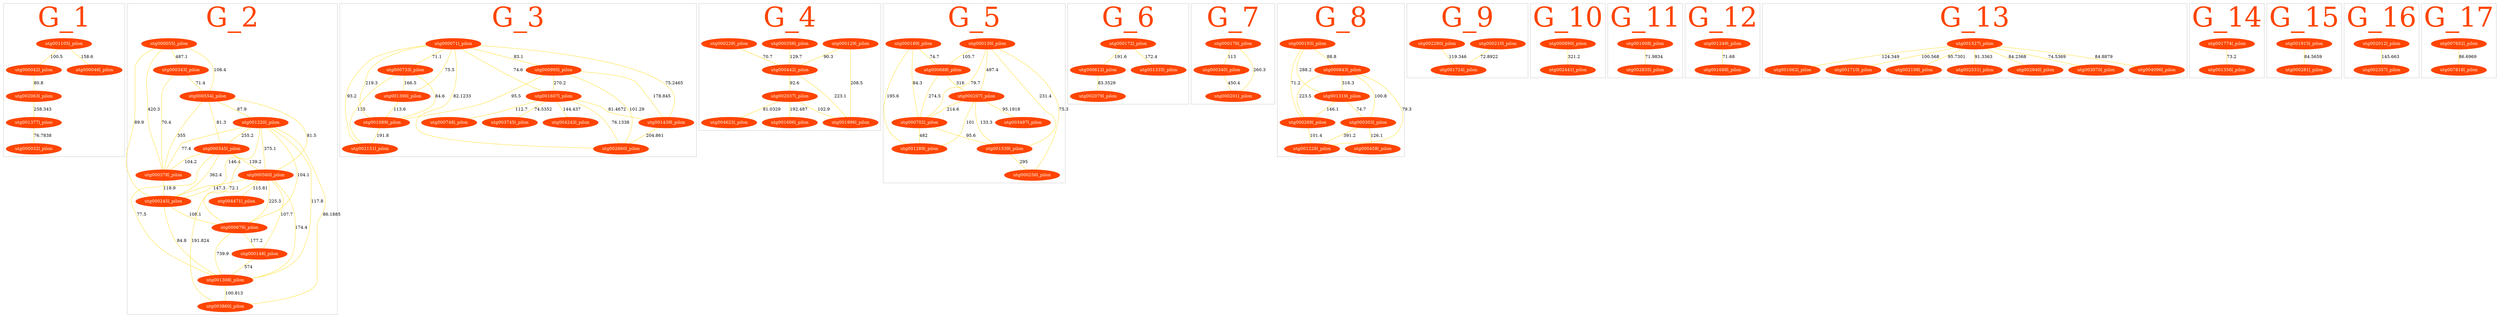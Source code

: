 /* Here are the raw subclusters of selected haplotigs */
graph	Graph_1 {
	subgraph cluster_0 {
	utg000042l_pilon -- utg002063l_pilon [color=gold, penwidth=1, arrowsize=1, label=80.8]; /* cluster 0 */
	utg001105l_pilon -- utg000042l_pilon [color=gold, penwidth=1, arrowsize=1, label=100.5]; /* cluster 0 */
	utg001105l_pilon -- utg000046l_pilon [color=gold, penwidth=1, arrowsize=1, label=158.6]; /* cluster 0 */
	utg001377l_pilon -- utg000032l_pilon [color=gold, penwidth=1, arrowsize=1, label=76.7838]; /* cluster 0 */
	utg002063l_pilon -- utg001377l_pilon [color=gold, penwidth=1, arrowsize=1, label=258.343]; /* cluster 0 */
	utg000032l_pilon [color=orangered, style=filled, fillcolor=orangered, fontcolor=white]; /* 2 : 40000001~60000000 */
	utg000042l_pilon [color=orangered, style=filled, fillcolor=orangered, fontcolor=white]; /* 2 : 40000001~60000000 */
	utg000046l_pilon [color=orangered, style=filled, fillcolor=orangered, fontcolor=white]; /* 2 : 40000001~60000000 */
	utg001105l_pilon [color=orangered, style=filled, fillcolor=orangered, fontcolor=white]; /* 2 : 40000001~60000000 */
	utg001377l_pilon [color=orangered, style=filled, fillcolor=orangered, fontcolor=white]; /* 2 : 40000001~60000000 */
	utg002063l_pilon [color=orangered, style=filled, fillcolor=orangered, fontcolor=white]; /* 2 : 40000001~60000000 */
	label="G_1";
	fontsize=90;
	fontcolor=orangered;
	color=gray;
	/* 6 contigs with total size of 6861725 bp */
	}
	subgraph cluster_1 {
	utg000055l_pilon -- utg000343l_pilon [color=gold, penwidth=1, arrowsize=1, label=487.1]; /* cluster 1 */
	utg000055l_pilon -- utg000378l_pilon [color=gold, penwidth=1, arrowsize=1, label=420.3]; /* cluster 1 */
	utg000148l_pilon -- utg001308l_pilon [color=gold, penwidth=1, arrowsize=1, label=574]; /* cluster 1 */
	utg000245l_pilon -- utg000055l_pilon [color=gold, penwidth=1, arrowsize=1, label=89.9]; /* cluster 1 */
	utg000245l_pilon -- utg000345l_pilon [color=gold, penwidth=1, arrowsize=1, label=362.4]; /* cluster 1 */
	utg000245l_pilon -- utg000676l_pilon [color=gold, penwidth=1, arrowsize=1, label=108.1]; /* cluster 1 */
	utg000245l_pilon -- utg001220l_pilon [color=gold, penwidth=1, arrowsize=1, label=146.4]; /* cluster 1 */
	utg000343l_pilon -- utg000554l_pilon [color=gold, penwidth=1, arrowsize=1, label=71.4]; /* cluster 1 */
	utg000345l_pilon -- utg000378l_pilon [color=gold, penwidth=1, arrowsize=1, label=104.2]; /* cluster 1 */
	utg000345l_pilon -- utg000554l_pilon [color=gold, penwidth=1, arrowsize=1, label=81.3]; /* cluster 1 */
	utg000345l_pilon -- utg000560l_pilon [color=gold, penwidth=1, arrowsize=1, label=139.2]; /* cluster 1 */
	utg000345l_pilon -- utg000676l_pilon [color=gold, penwidth=1, arrowsize=1, label=72.1]; /* cluster 1 */
	utg000378l_pilon -- utg000245l_pilon [color=gold, penwidth=1, arrowsize=1, label=118.9]; /* cluster 1 */
	utg000378l_pilon -- utg000343l_pilon [color=gold, penwidth=1, arrowsize=1, label=70.4]; /* cluster 1 */
	utg000378l_pilon -- utg001220l_pilon [color=gold, penwidth=1, arrowsize=1, label=77.4]; /* cluster 1 */
	utg000554l_pilon -- utg000055l_pilon [color=gold, penwidth=1, arrowsize=1, label=108.4]; /* cluster 1 */
	utg000554l_pilon -- utg000378l_pilon [color=gold, penwidth=1, arrowsize=1, label=355]; /* cluster 1 */
	utg000554l_pilon -- utg001220l_pilon [color=gold, penwidth=1, arrowsize=1, label=87.9]; /* cluster 1 */
	utg000560l_pilon -- utg000148l_pilon [color=gold, penwidth=1, arrowsize=1, label=107.7]; /* cluster 1 */
	utg000560l_pilon -- utg000245l_pilon [color=gold, penwidth=1, arrowsize=1, label=147.3]; /* cluster 1 */
	utg000560l_pilon -- utg000554l_pilon [color=gold, penwidth=1, arrowsize=1, label=81.5]; /* cluster 1 */
	utg000560l_pilon -- utg000676l_pilon [color=gold, penwidth=1, arrowsize=1, label=225.3]; /* cluster 1 */
	utg000560l_pilon -- utg001220l_pilon [color=gold, penwidth=1, arrowsize=1, label=375.1]; /* cluster 1 */
	utg000560l_pilon -- utg001308l_pilon [color=gold, penwidth=1, arrowsize=1, label=174.4]; /* cluster 1 */
	utg000560l_pilon -- utg003860l_pilon [color=gold, penwidth=1, arrowsize=1, label=191.824]; /* cluster 1 */
	utg000560l_pilon -- utg004471l_pilon [color=gold, penwidth=1, arrowsize=1, label=115.81]; /* cluster 1 */
	utg000676l_pilon -- utg000148l_pilon [color=gold, penwidth=1, arrowsize=1, label=177.2]; /* cluster 1 */
	utg001220l_pilon -- utg000345l_pilon [color=gold, penwidth=1, arrowsize=1, label=255.2]; /* cluster 1 */
	utg001220l_pilon -- utg000676l_pilon [color=gold, penwidth=1, arrowsize=1, label=104.1]; /* cluster 1 */
	utg001220l_pilon -- utg003860l_pilon [color=gold, penwidth=1, arrowsize=1, label=86.1885]; /* cluster 1 */
	utg001308l_pilon -- utg000245l_pilon [color=gold, penwidth=1, arrowsize=1, label=84.8]; /* cluster 1 */
	utg001308l_pilon -- utg000345l_pilon [color=gold, penwidth=1, arrowsize=1, label=77.5]; /* cluster 1 */
	utg001308l_pilon -- utg000676l_pilon [color=gold, penwidth=1, arrowsize=1, label=739.9]; /* cluster 1 */
	utg001308l_pilon -- utg001220l_pilon [color=gold, penwidth=1, arrowsize=1, label=117.8]; /* cluster 1 */
	utg001308l_pilon -- utg003860l_pilon [color=gold, penwidth=1, arrowsize=1, label=100.813]; /* cluster 1 */
	utg000055l_pilon [color=orangered, style=filled, fillcolor=orangered, fontcolor=white]; /* 2 : 40000001~60000000 */
	utg000148l_pilon [color=orangered, style=filled, fillcolor=orangered, fontcolor=white]; /* 1 : 20000001~40000000 */
	utg000245l_pilon [color=orangered, style=filled, fillcolor=orangered, fontcolor=white]; /* 1 : 20000001~40000000 */
	utg000343l_pilon [color=orangered, style=filled, fillcolor=orangered, fontcolor=white]; /* 2 : 40000001~60000000 */
	utg000345l_pilon [color=orangered, style=filled, fillcolor=orangered, fontcolor=white]; /* 1 : 20000001~40000000 */
	utg000378l_pilon [color=orangered, style=filled, fillcolor=orangered, fontcolor=white]; /* 2 : 40000001~60000000 */
	utg000554l_pilon [color=orangered, style=filled, fillcolor=orangered, fontcolor=white]; /* 2 : 40000001~60000000 */
	utg000560l_pilon [color=orangered, style=filled, fillcolor=orangered, fontcolor=white]; /* 1 : 20000001~40000000 */
	utg000676l_pilon [color=orangered, style=filled, fillcolor=orangered, fontcolor=white]; /* 1 : 20000001~40000000 */
	utg001220l_pilon [color=orangered, style=filled, fillcolor=orangered, fontcolor=white]; /* 1 : 20000001~40000000 */
	utg001308l_pilon [color=orangered, style=filled, fillcolor=orangered, fontcolor=white]; /* 1 : 20000001~40000000 */
	utg003860l_pilon [color=orangered, style=filled, fillcolor=orangered, fontcolor=white]; /* 1 : 20000001~40000000 */
	utg004471l_pilon [color=orangered, style=filled, fillcolor=orangered, fontcolor=white]; /* 1 : 20000001~40000000 */
	label="G_2";
	fontsize=90;
	fontcolor=orangered;
	color=gray;
	/* 13 contigs with total size of 37360874 bp */
	}
	subgraph cluster_2 {
	utg000071l_pilon -- utg000733l_pilon [color=gold, penwidth=1, arrowsize=1, label=71.1]; /* cluster 2 */
	utg000071l_pilon -- utg000995l_pilon [color=gold, penwidth=1, arrowsize=1, label=83.1]; /* cluster 2 */
	utg000071l_pilon -- utg001390l_pilon [color=gold, penwidth=1, arrowsize=1, label=75.5]; /* cluster 2 */
	utg000071l_pilon -- utg001439l_pilon [color=gold, penwidth=1, arrowsize=1, label=75.2465]; /* cluster 2 */
	utg000071l_pilon -- utg002151l_pilon [color=gold, penwidth=1, arrowsize=1, label=93.2]; /* cluster 2 */
	utg000733l_pilon -- utg001089l_pilon [color=gold, penwidth=1, arrowsize=1, label=84.6]; /* cluster 2 */
	utg000733l_pilon -- utg001390l_pilon [color=gold, penwidth=1, arrowsize=1, label=166.5]; /* cluster 2 */
	utg000995l_pilon -- utg001089l_pilon [color=gold, penwidth=1, arrowsize=1, label=95.5]; /* cluster 2 */
	utg000995l_pilon -- utg001439l_pilon [color=gold, penwidth=1, arrowsize=1, label=178.845]; /* cluster 2 */
	utg000995l_pilon -- utg001607l_pilon [color=gold, penwidth=1, arrowsize=1, label=270.2]; /* cluster 2 */
	utg000995l_pilon -- utg002660l_pilon [color=gold, penwidth=1, arrowsize=1, label=101.29]; /* cluster 2 */
	utg001089l_pilon -- utg000071l_pilon [color=gold, penwidth=1, arrowsize=1, label=219.3]; /* cluster 2 */
	utg001089l_pilon -- utg002151l_pilon [color=gold, penwidth=1, arrowsize=1, label=191.8]; /* cluster 2 */
	utg001390l_pilon -- utg001089l_pilon [color=gold, penwidth=1, arrowsize=1, label=113.6]; /* cluster 2 */
	utg001439l_pilon -- utg002660l_pilon [color=gold, penwidth=1, arrowsize=1, label=204.861]; /* cluster 2 */
	utg001607l_pilon -- utg000071l_pilon [color=gold, penwidth=1, arrowsize=1, label=74.6]; /* cluster 2 */
	utg001607l_pilon -- utg000748l_pilon [color=gold, penwidth=1, arrowsize=1, label=112.7]; /* cluster 2 */
	utg001607l_pilon -- utg001439l_pilon [color=gold, penwidth=1, arrowsize=1, label=81.4672]; /* cluster 2 */
	utg001607l_pilon -- utg002660l_pilon [color=gold, penwidth=1, arrowsize=1, label=76.1338]; /* cluster 2 */
	utg001607l_pilon -- utg003745l_pilon [color=gold, penwidth=1, arrowsize=1, label=74.5352]; /* cluster 2 */
	utg001607l_pilon -- utg004243l_pilon [color=gold, penwidth=1, arrowsize=1, label=144.437]; /* cluster 2 */
	utg002151l_pilon -- utg000733l_pilon [color=gold, penwidth=1, arrowsize=1, label=135]; /* cluster 2 */
	utg002660l_pilon -- utg000071l_pilon [color=gold, penwidth=1, arrowsize=1, label=82.1233]; /* cluster 2 */
	utg000071l_pilon [color=orangered, style=filled, fillcolor=orangered, fontcolor=white]; /* 2 : 40000001~60000000 */
	utg000733l_pilon [color=orangered, style=filled, fillcolor=orangered, fontcolor=white]; /* 2 : 40000001~60000000 */
	utg000748l_pilon [color=orangered, style=filled, fillcolor=orangered, fontcolor=white]; /* 2 : 40000001~60000000 */
	utg000995l_pilon [color=orangered, style=filled, fillcolor=orangered, fontcolor=white]; /* 2 : 40000001~60000000 */
	utg001089l_pilon [color=orangered, style=filled, fillcolor=orangered, fontcolor=white]; /* 2 : 40000001~60000000 */
	utg001390l_pilon [color=orangered, style=filled, fillcolor=orangered, fontcolor=white]; /* 2 : 40000001~60000000 */
	utg001439l_pilon [color=orangered, style=filled, fillcolor=orangered, fontcolor=white]; /* 2 : 40000001~60000000 */
	utg001607l_pilon [color=orangered, style=filled, fillcolor=orangered, fontcolor=white]; /* 2 : 40000001~60000000 */
	utg002151l_pilon [color=orangered, style=filled, fillcolor=orangered, fontcolor=white]; /* 2 : 40000001~60000000 */
	utg002660l_pilon [color=orangered, style=filled, fillcolor=orangered, fontcolor=white]; /* 2 : 40000001~60000000 */
	utg003745l_pilon [color=orangered, style=filled, fillcolor=orangered, fontcolor=white]; /* 2 : 40000001~60000000 */
	utg004243l_pilon [color=orangered, style=filled, fillcolor=orangered, fontcolor=white]; /* 2 : 40000001~60000000 */
	label="G_3";
	fontsize=90;
	fontcolor=orangered;
	color=gray;
	/* 12 contigs with total size of 12032188 bp */
	}
	subgraph cluster_3 {
	utg000129l_pilon -- utg000442l_pilon [color=gold, penwidth=1, arrowsize=1, label=90.3]; /* cluster 3 */
	utg000129l_pilon -- utg001996l_pilon [color=gold, penwidth=1, arrowsize=1, label=208.5]; /* cluster 3 */
	utg000229l_pilon -- utg000442l_pilon [color=gold, penwidth=1, arrowsize=1, label=70.7]; /* cluster 3 */
	utg000356l_pilon -- utg000442l_pilon [color=gold, penwidth=1, arrowsize=1, label=129.7]; /* cluster 3 */
	utg000442l_pilon -- utg002037l_pilon [color=gold, penwidth=1, arrowsize=1, label=92.6]; /* cluster 3 */
	utg001996l_pilon -- utg000442l_pilon [color=gold, penwidth=1, arrowsize=1, label=223.1]; /* cluster 3 */
	utg002037l_pilon -- utg001606l_pilon [color=gold, penwidth=1, arrowsize=1, label=192.487]; /* cluster 3 */
	utg002037l_pilon -- utg001996l_pilon [color=gold, penwidth=1, arrowsize=1, label=102.9]; /* cluster 3 */
	utg002037l_pilon -- utg004623l_pilon [color=gold, penwidth=1, arrowsize=1, label=81.0329]; /* cluster 3 */
	utg000129l_pilon [color=orangered, style=filled, fillcolor=orangered, fontcolor=white]; /* 0 : 1~20000000 */
	utg000229l_pilon [color=orangered, style=filled, fillcolor=orangered, fontcolor=white]; /* 0 : 1~20000000 */
	utg000356l_pilon [color=orangered, style=filled, fillcolor=orangered, fontcolor=white]; /* 0 : 1~20000000 */
	utg000442l_pilon [color=orangered, style=filled, fillcolor=orangered, fontcolor=white]; /* 0 : 1~20000000 */
	utg001606l_pilon [color=orangered, style=filled, fillcolor=orangered, fontcolor=white]; /* 0 : 1~20000000 */
	utg001996l_pilon [color=orangered, style=filled, fillcolor=orangered, fontcolor=white]; /* 0 : 1~20000000 */
	utg002037l_pilon [color=orangered, style=filled, fillcolor=orangered, fontcolor=white]; /* 0 : 1~20000000 */
	utg004623l_pilon [color=orangered, style=filled, fillcolor=orangered, fontcolor=white]; /* 0 : 1~20000000 */
	label="G_4";
	fontsize=90;
	fontcolor=orangered;
	color=gray;
	/* 8 contigs with total size of 12112299 bp */
	}
	subgraph cluster_4 {
	utg000130l_pilon -- utg000688l_pilon [color=gold, penwidth=1, arrowsize=1, label=105.7]; /* cluster 4 */
	utg000130l_pilon -- utg001539l_pilon [color=gold, penwidth=1, arrowsize=1, label=231.4]; /* cluster 4 */
	utg000189l_pilon -- utg000688l_pilon [color=gold, penwidth=1, arrowsize=1, label=74.7]; /* cluster 4 */
	utg000189l_pilon -- utg000702l_pilon [color=gold, penwidth=1, arrowsize=1, label=84.3]; /* cluster 4 */
	utg000189l_pilon -- utg001289l_pilon [color=gold, penwidth=1, arrowsize=1, label=195.6]; /* cluster 4 */
	utg000207l_pilon -- utg000130l_pilon [color=gold, penwidth=1, arrowsize=1, label=497.4]; /* cluster 4 */
	utg000207l_pilon -- utg000702l_pilon [color=gold, penwidth=1, arrowsize=1, label=214.6]; /* cluster 4 */
	utg000207l_pilon -- utg001289l_pilon [color=gold, penwidth=1, arrowsize=1, label=101]; /* cluster 4 */
	utg000207l_pilon -- utg003497l_pilon [color=gold, penwidth=1, arrowsize=1, label=95.1918]; /* cluster 4 */
	utg000256l_pilon -- utg000130l_pilon [color=gold, penwidth=1, arrowsize=1, label=75.3]; /* cluster 4 */
	utg000688l_pilon -- utg000207l_pilon [color=gold, penwidth=1, arrowsize=1, label=316]; /* cluster 4 */
	utg000702l_pilon -- utg000130l_pilon [color=gold, penwidth=1, arrowsize=1, label=79.7]; /* cluster 4 */
	utg000702l_pilon -- utg000688l_pilon [color=gold, penwidth=1, arrowsize=1, label=274.5]; /* cluster 4 */
	utg000702l_pilon -- utg001289l_pilon [color=gold, penwidth=1, arrowsize=1, label=482]; /* cluster 4 */
	utg000702l_pilon -- utg001539l_pilon [color=gold, penwidth=1, arrowsize=1, label=95.6]; /* cluster 4 */
	utg001539l_pilon -- utg000207l_pilon [color=gold, penwidth=1, arrowsize=1, label=133.3]; /* cluster 4 */
	utg001539l_pilon -- utg000256l_pilon [color=gold, penwidth=1, arrowsize=1, label=295]; /* cluster 4 */
	utg000130l_pilon [color=orangered, style=filled, fillcolor=orangered, fontcolor=white]; /* 2 : 40000001~60000000 */
	utg000189l_pilon [color=orangered, style=filled, fillcolor=orangered, fontcolor=white]; /* 1 : 20000001~40000000 */
	utg000207l_pilon [color=orangered, style=filled, fillcolor=orangered, fontcolor=white]; /* 2 : 40000001~60000000 */
	utg000256l_pilon [color=orangered, style=filled, fillcolor=orangered, fontcolor=white]; /* 2 : 40000001~60000000 */
	utg000688l_pilon [color=orangered, style=filled, fillcolor=orangered, fontcolor=white]; /* 1 : 20000001~40000000 */
	utg000702l_pilon [color=orangered, style=filled, fillcolor=orangered, fontcolor=white]; /* 1 : 20000001~40000000 */
	utg001289l_pilon [color=orangered, style=filled, fillcolor=orangered, fontcolor=white]; /* 1 : 20000001~40000000 */
	utg001539l_pilon [color=orangered, style=filled, fillcolor=orangered, fontcolor=white]; /* 2 : 40000001~60000000 */
	utg003497l_pilon [color=orangered, style=filled, fillcolor=orangered, fontcolor=white]; /* 1 : 20000001~40000000 */
	label="G_5";
	fontsize=90;
	fontcolor=orangered;
	color=gray;
	/* 9 contigs with total size of 21956612 bp */
	}
	subgraph cluster_5 {
	utg000172l_pilon -- utg000612l_pilon [color=gold, penwidth=1, arrowsize=1, label=191.6]; /* cluster 5 */
	utg000172l_pilon -- utg001335l_pilon [color=gold, penwidth=1, arrowsize=1, label=172.4]; /* cluster 5 */
	utg000612l_pilon -- utg002079l_pilon [color=gold, penwidth=1, arrowsize=1, label=83.3529]; /* cluster 5 */
	utg000172l_pilon [color=orangered, style=filled, fillcolor=orangered, fontcolor=white]; /* 2 : 40000001~60000000 */
	utg000612l_pilon [color=orangered, style=filled, fillcolor=orangered, fontcolor=white]; /* 2 : 40000001~60000000 */
	utg001335l_pilon [color=orangered, style=filled, fillcolor=orangered, fontcolor=white]; /* 2 : 40000001~60000000 */
	utg002079l_pilon [color=orangered, style=filled, fillcolor=orangered, fontcolor=white]; /* 2 : 40000001~60000000 */
	label="G_6";
	fontsize=90;
	fontcolor=orangered;
	color=gray;
	/* 4 contigs with total size of 8916342 bp */
	}
	subgraph cluster_6 {
	utg000176l_pilon -- utg000340l_pilon [color=gold, penwidth=1, arrowsize=1, label=113]; /* cluster 6 */
	utg000201l_pilon -- utg000176l_pilon [color=gold, penwidth=1, arrowsize=1, label=260.3]; /* cluster 6 */
	utg000340l_pilon -- utg000201l_pilon [color=gold, penwidth=1, arrowsize=1, label=450.4]; /* cluster 6 */
	utg000176l_pilon [color=orangered, style=filled, fillcolor=orangered, fontcolor=white]; /* 1 : 20000001~40000000 */
	utg000201l_pilon [color=orangered, style=filled, fillcolor=orangered, fontcolor=white]; /* 1 : 20000001~40000000 */
	utg000340l_pilon [color=orangered, style=filled, fillcolor=orangered, fontcolor=white]; /* 1 : 20000001~40000000 */
	label="G_7";
	fontsize=90;
	fontcolor=orangered;
	color=gray;
	/* 3 contigs with total size of 11511228 bp */
	}
	subgraph cluster_7 {
	utg000193l_pilon -- utg000843l_pilon [color=gold, penwidth=1, arrowsize=1, label=88.8]; /* cluster 7 */
	utg000269l_pilon -- utg000193l_pilon [color=gold, penwidth=1, arrowsize=1, label=71.2]; /* cluster 7 */
	utg000269l_pilon -- utg000843l_pilon [color=gold, penwidth=1, arrowsize=1, label=223.5]; /* cluster 7 */
	utg000269l_pilon -- utg001228l_pilon [color=gold, penwidth=1, arrowsize=1, label=101.4]; /* cluster 7 */
	utg000303l_pilon -- utg000458l_pilon [color=gold, penwidth=1, arrowsize=1, label=126.1]; /* cluster 7 */
	utg000303l_pilon -- utg000843l_pilon [color=gold, penwidth=1, arrowsize=1, label=100.8]; /* cluster 7 */
	utg000303l_pilon -- utg001228l_pilon [color=gold, penwidth=1, arrowsize=1, label=391.2]; /* cluster 7 */
	utg000843l_pilon -- utg001319l_pilon [color=gold, penwidth=1, arrowsize=1, label=316.3]; /* cluster 7 */
	utg001228l_pilon -- utg000843l_pilon [color=gold, penwidth=1, arrowsize=1, label=79.3]; /* cluster 7 */
	utg001319l_pilon -- utg000193l_pilon [color=gold, penwidth=1, arrowsize=1, label=288.2]; /* cluster 7 */
	utg001319l_pilon -- utg000269l_pilon [color=gold, penwidth=1, arrowsize=1, label=146.1]; /* cluster 7 */
	utg001319l_pilon -- utg000303l_pilon [color=gold, penwidth=1, arrowsize=1, label=74.7]; /* cluster 7 */
	utg000193l_pilon [color=orangered, style=filled, fillcolor=orangered, fontcolor=white]; /* 2 : 40000001~60000000 */
	utg000269l_pilon [color=orangered, style=filled, fillcolor=orangered, fontcolor=white]; /* 2 : 40000001~60000000 */
	utg000303l_pilon [color=orangered, style=filled, fillcolor=orangered, fontcolor=white]; /* 1 : 20000001~40000000 */
	utg000458l_pilon [color=orangered, style=filled, fillcolor=orangered, fontcolor=white]; /* 1 : 20000001~40000000 */
	utg000843l_pilon [color=orangered, style=filled, fillcolor=orangered, fontcolor=white]; /* 2 : 40000001~60000000 */
	utg001228l_pilon [color=orangered, style=filled, fillcolor=orangered, fontcolor=white]; /* 1 : 20000001~40000000 */
	utg001319l_pilon [color=orangered, style=filled, fillcolor=orangered, fontcolor=white]; /* 2 : 40000001~60000000 */
	label="G_8";
	fontsize=90;
	fontcolor=orangered;
	color=gray;
	/* 7 contigs with total size of 16659495 bp */
	}
	subgraph cluster_8 {
	utg000210l_pilon -- utg001724l_pilon [color=gold, penwidth=1, arrowsize=1, label=72.8922]; /* cluster 8 */
	utg002280l_pilon -- utg001724l_pilon [color=gold, penwidth=1, arrowsize=1, label=119.346]; /* cluster 8 */
	utg000210l_pilon [color=orangered, style=filled, fillcolor=orangered, fontcolor=white]; /* 3 : 60000001~80000000 */
	utg001724l_pilon [color=orangered, style=filled, fillcolor=orangered, fontcolor=white]; /* 3 : 60000001~80000000 */
	utg002280l_pilon [color=orangered, style=filled, fillcolor=orangered, fontcolor=white]; /* 3 : 60000001~80000000 */
	label="G_9";
	fontsize=90;
	fontcolor=orangered;
	color=gray;
	/* 3 contigs with total size of 2245928 bp */
	}
	subgraph cluster_9 {
	utg000890l_pilon -- utg002441l_pilon [color=gold, penwidth=1, arrowsize=1, label=321.2]; /* cluster 9 */
	utg000890l_pilon [color=orangered, style=filled, fillcolor=orangered, fontcolor=white]; /* 0 : 1~20000000 */
	utg002441l_pilon [color=orangered, style=filled, fillcolor=orangered, fontcolor=white]; /* 0 : 1~20000000 */
	label="G_10";
	fontsize=90;
	fontcolor=orangered;
	color=gray;
	/* 2 contigs with total size of 1610426 bp */
	}
	subgraph cluster_10 {
	utg001008l_pilon -- utg002835l_pilon [color=gold, penwidth=1, arrowsize=1, label=71.9834]; /* cluster 10 */
	utg001008l_pilon [color=orangered, style=filled, fillcolor=orangered, fontcolor=white]; /* 3 : 60000001~80000000 */
	utg002835l_pilon [color=orangered, style=filled, fillcolor=orangered, fontcolor=white]; /* 3 : 60000001~80000000 */
	label="G_11";
	fontsize=90;
	fontcolor=orangered;
	color=gray;
	/* 2 contigs with total size of 1734859 bp */
	}
	subgraph cluster_11 {
	utg001249l_pilon -- utg001688l_pilon [color=gold, penwidth=1, arrowsize=1, label=71.68]; /* cluster 11 */
	utg001249l_pilon [color=orangered, style=filled, fillcolor=orangered, fontcolor=white]; /* 3 : 60000001~80000000 */
	utg001688l_pilon [color=orangered, style=filled, fillcolor=orangered, fontcolor=white]; /* 2 : 40000001~60000000 */
	label="G_12";
	fontsize=90;
	fontcolor=orangered;
	color=gray;
	/* 2 contigs with total size of 904018 bp */
	}
	subgraph cluster_12 {
	utg001527l_pilon -- utg001662l_pilon [color=gold, penwidth=1, arrowsize=1, label=124.349]; /* cluster 12 */
	utg001527l_pilon -- utg001710l_pilon [color=gold, penwidth=1, arrowsize=1, label=100.568]; /* cluster 12 */
	utg001527l_pilon -- utg002198l_pilon [color=gold, penwidth=1, arrowsize=1, label=95.7301]; /* cluster 12 */
	utg001527l_pilon -- utg002531l_pilon [color=gold, penwidth=1, arrowsize=1, label=91.3363]; /* cluster 12 */
	utg001527l_pilon -- utg002940l_pilon [color=gold, penwidth=1, arrowsize=1, label=84.2368]; /* cluster 12 */
	utg001527l_pilon -- utg003070l_pilon [color=gold, penwidth=1, arrowsize=1, label=74.5369]; /* cluster 12 */
	utg001527l_pilon -- utg004096l_pilon [color=gold, penwidth=1, arrowsize=1, label=84.8879]; /* cluster 12 */
	utg001527l_pilon [color=orangered, style=filled, fillcolor=orangered, fontcolor=white]; /* 1 : 20000001~40000000 */
	utg001662l_pilon [color=orangered, style=filled, fillcolor=orangered, fontcolor=white]; /* 1 : 20000001~40000000 */
	utg001710l_pilon [color=orangered, style=filled, fillcolor=orangered, fontcolor=white]; /* 1 : 20000001~40000000 */
	utg002198l_pilon [color=orangered, style=filled, fillcolor=orangered, fontcolor=white]; /* 1 : 20000001~40000000 */
	utg002531l_pilon [color=orangered, style=filled, fillcolor=orangered, fontcolor=white]; /* 1 : 20000001~40000000 */
	utg002940l_pilon [color=orangered, style=filled, fillcolor=orangered, fontcolor=white]; /* 1 : 20000001~40000000 */
	utg003070l_pilon [color=orangered, style=filled, fillcolor=orangered, fontcolor=white]; /* 1 : 20000001~40000000 */
	utg004096l_pilon [color=orangered, style=filled, fillcolor=orangered, fontcolor=white]; /* 1 : 20000001~40000000 */
	label="G_13";
	fontsize=90;
	fontcolor=orangered;
	color=gray;
	/* 8 contigs with total size of 1507608 bp */
	}
	subgraph cluster_13 {
	utg001774l_pilon -- utg001356l_pilon [color=gold, penwidth=1, arrowsize=1, label=73.2]; /* cluster 13 */
	utg001356l_pilon [color=orangered, style=filled, fillcolor=orangered, fontcolor=white]; /* 0 : 1~20000000 */
	utg001774l_pilon [color=orangered, style=filled, fillcolor=orangered, fontcolor=white]; /* 0 : 1~20000000 */
	label="G_14";
	fontsize=90;
	fontcolor=orangered;
	color=gray;
	/* 2 contigs with total size of 1633527 bp */
	}
	subgraph cluster_14 {
	utg001915l_pilon -- utg000281l_pilon [color=gold, penwidth=1, arrowsize=1, label=84.5659]; /* cluster 14 */
	utg000281l_pilon [color=orangered, style=filled, fillcolor=orangered, fontcolor=white]; /* 3 : 60000001~80000000 */
	utg001915l_pilon [color=orangered, style=filled, fillcolor=orangered, fontcolor=white]; /* 3 : 60000001~80000000 */
	label="G_15";
	fontsize=90;
	fontcolor=orangered;
	color=gray;
	/* 2 contigs with total size of 1060449 bp */
	}
	subgraph cluster_15 {
	utg002012l_pilon -- utg002357l_pilon [color=gold, penwidth=1, arrowsize=1, label=145.663]; /* cluster 15 */
	utg002012l_pilon [color=orangered, style=filled, fillcolor=orangered, fontcolor=white]; /* 0 : 1~20000000 */
	utg002357l_pilon [color=orangered, style=filled, fillcolor=orangered, fontcolor=white]; /* 0 : 1~20000000 */
	label="G_16";
	fontsize=90;
	fontcolor=orangered;
	color=gray;
	/* 2 contigs with total size of 740158 bp */
	}
	subgraph cluster_16 {
	utg007652l_pilon -- utg007818l_pilon [color=gold, penwidth=1, arrowsize=1, label=86.6969]; /* cluster 16 */
	utg007652l_pilon [color=orangered, style=filled, fillcolor=orangered, fontcolor=white]; /* 1 : 20000001~40000000 */
	utg007818l_pilon [color=orangered, style=filled, fillcolor=orangered, fontcolor=white]; /* 0 : 1~20000000 */
	label="G_17";
	fontsize=90;
	fontcolor=orangered;
	color=gray;
	/* 2 contigs with total size of 72667 bp */
	}
}
